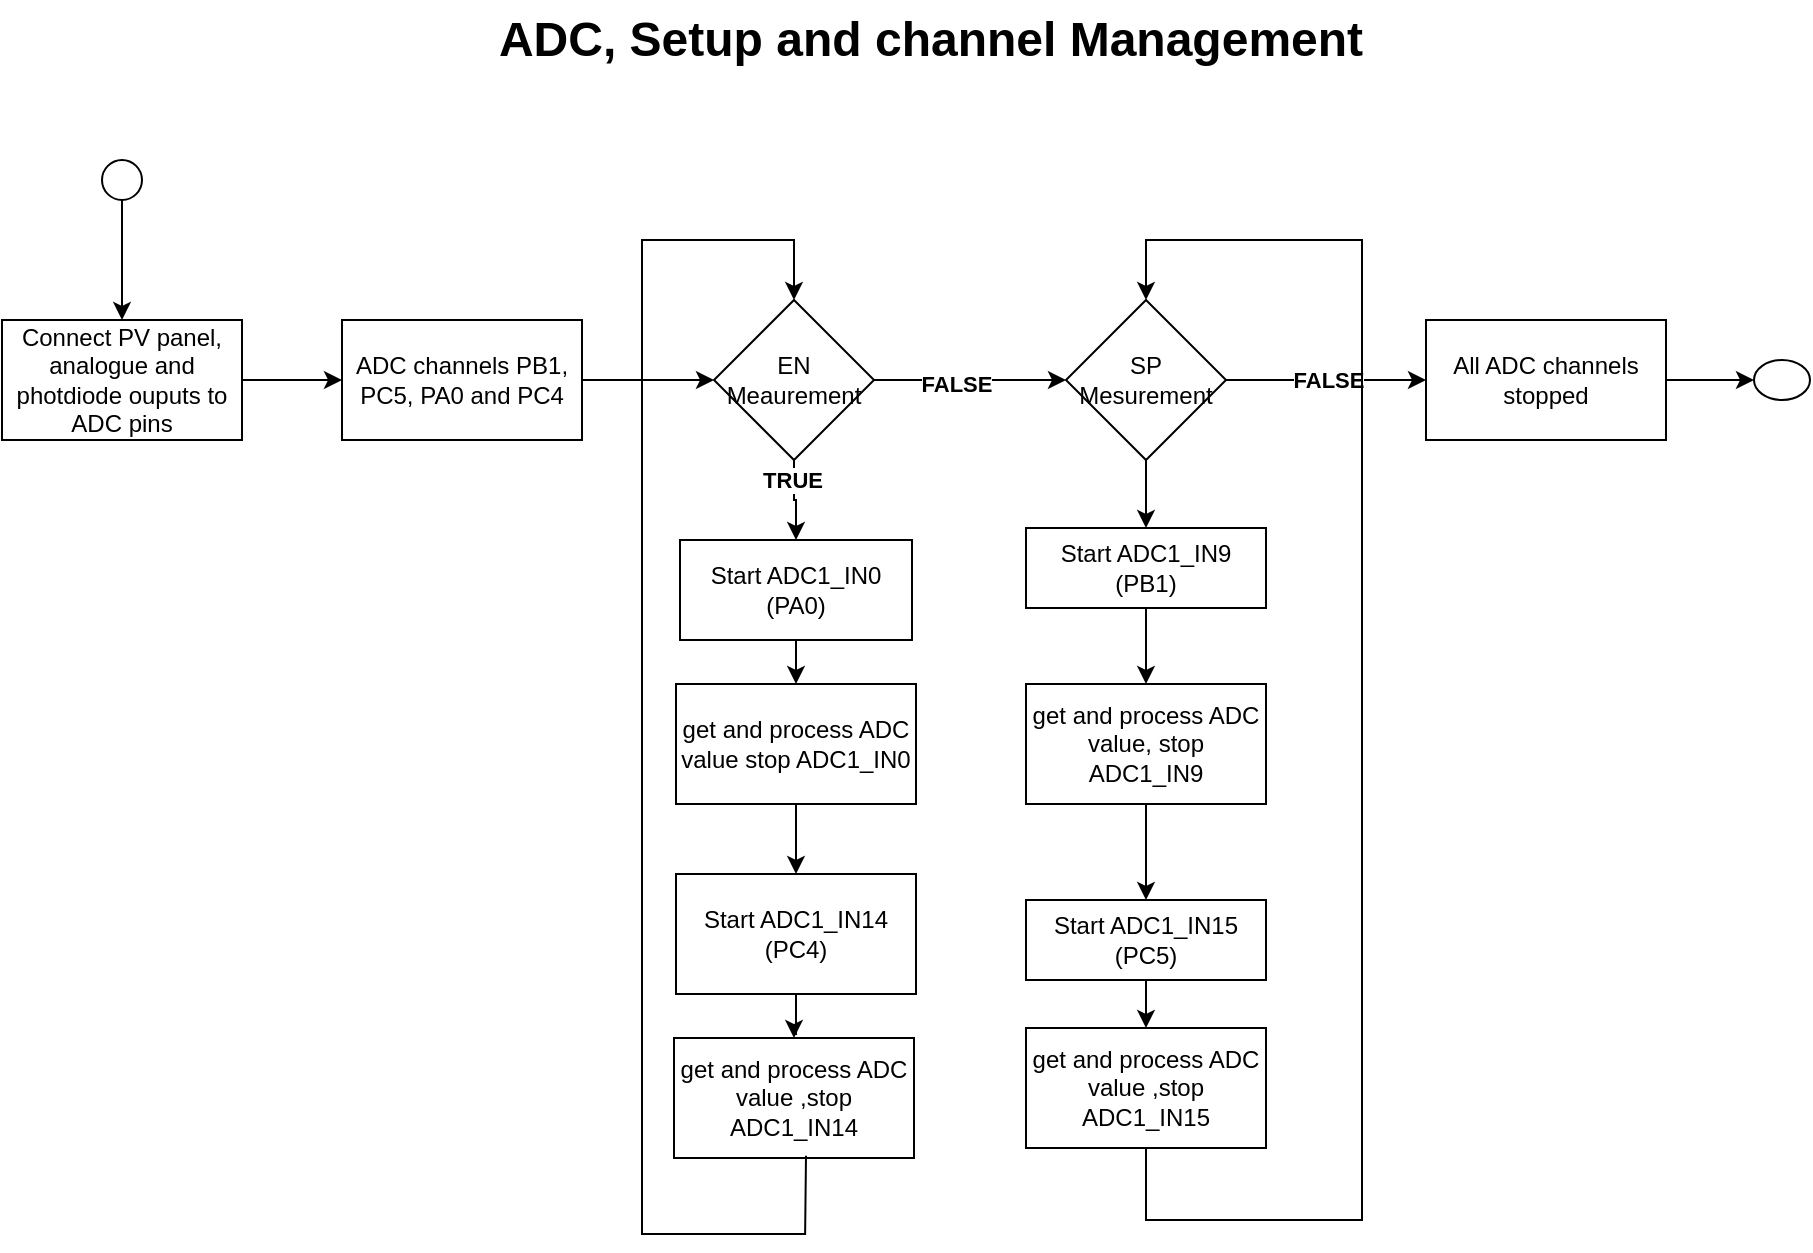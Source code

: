 <mxfile version="24.1.0" type="device">
  <diagram name="Page-1" id="7e0a89b8-554c-2b80-1dc8-d5c74ca68de4">
    <mxGraphModel dx="2036" dy="1040" grid="1" gridSize="10" guides="1" tooltips="1" connect="1" arrows="1" fold="1" page="1" pageScale="1" pageWidth="1100" pageHeight="850" background="none" math="0" shadow="0">
      <root>
        <mxCell id="0" />
        <mxCell id="1" parent="0" />
        <mxCell id="TLK2rElqUv0vT5Di1yso-1" value="ADC, Setup and channel Management" style="text;strokeColor=none;fillColor=none;html=1;fontSize=24;fontStyle=1;verticalAlign=middle;align=center;" parent="1" vertex="1">
          <mxGeometry x="524" y="70" width="100" height="40" as="geometry" />
        </mxCell>
        <mxCell id="TLK2rElqUv0vT5Di1yso-4" value="" style="edgeStyle=orthogonalEdgeStyle;rounded=0;orthogonalLoop=1;jettySize=auto;html=1;" parent="1" source="TLK2rElqUv0vT5Di1yso-2" target="TLK2rElqUv0vT5Di1yso-3" edge="1">
          <mxGeometry relative="1" as="geometry" />
        </mxCell>
        <mxCell id="TLK2rElqUv0vT5Di1yso-2" value="" style="ellipse;whiteSpace=wrap;html=1;" parent="1" vertex="1">
          <mxGeometry x="160" y="150" width="20" height="20" as="geometry" />
        </mxCell>
        <mxCell id="TLK2rElqUv0vT5Di1yso-6" value="" style="edgeStyle=orthogonalEdgeStyle;rounded=0;orthogonalLoop=1;jettySize=auto;html=1;" parent="1" source="TLK2rElqUv0vT5Di1yso-3" target="TLK2rElqUv0vT5Di1yso-5" edge="1">
          <mxGeometry relative="1" as="geometry" />
        </mxCell>
        <mxCell id="TLK2rElqUv0vT5Di1yso-3" value="Connect PV panel, analogue and photdiode ouputs to ADC pins" style="whiteSpace=wrap;html=1;" parent="1" vertex="1">
          <mxGeometry x="110" y="230" width="120" height="60" as="geometry" />
        </mxCell>
        <mxCell id="e-kS4vR6xrY_0KqmCT8M-11" value="" style="edgeStyle=orthogonalEdgeStyle;rounded=0;orthogonalLoop=1;jettySize=auto;html=1;" edge="1" parent="1" source="TLK2rElqUv0vT5Di1yso-5" target="e-kS4vR6xrY_0KqmCT8M-10">
          <mxGeometry relative="1" as="geometry" />
        </mxCell>
        <mxCell id="TLK2rElqUv0vT5Di1yso-5" value="ADC channels PB1, PC5, PA0 and PC4" style="whiteSpace=wrap;html=1;" parent="1" vertex="1">
          <mxGeometry x="280" y="230" width="120" height="60" as="geometry" />
        </mxCell>
        <mxCell id="TLK2rElqUv0vT5Di1yso-10" value="" style="edgeStyle=orthogonalEdgeStyle;rounded=0;orthogonalLoop=1;jettySize=auto;html=1;" parent="1" source="TLK2rElqUv0vT5Di1yso-7" target="TLK2rElqUv0vT5Di1yso-9" edge="1">
          <mxGeometry relative="1" as="geometry" />
        </mxCell>
        <mxCell id="TLK2rElqUv0vT5Di1yso-7" value="Start ADC1_IN9 (PB1)" style="whiteSpace=wrap;html=1;" parent="1" vertex="1">
          <mxGeometry x="622" y="334" width="120" height="40" as="geometry" />
        </mxCell>
        <mxCell id="TLK2rElqUv0vT5Di1yso-17" value="" style="edgeStyle=orthogonalEdgeStyle;rounded=0;orthogonalLoop=1;jettySize=auto;html=1;" parent="1" source="TLK2rElqUv0vT5Di1yso-9" target="TLK2rElqUv0vT5Di1yso-12" edge="1">
          <mxGeometry relative="1" as="geometry" />
        </mxCell>
        <mxCell id="TLK2rElqUv0vT5Di1yso-9" value="get and process ADC value, stop ADC1_IN9" style="whiteSpace=wrap;html=1;" parent="1" vertex="1">
          <mxGeometry x="622" y="412" width="120" height="60" as="geometry" />
        </mxCell>
        <mxCell id="TLK2rElqUv0vT5Di1yso-11" value="" style="edgeStyle=orthogonalEdgeStyle;rounded=0;orthogonalLoop=1;jettySize=auto;html=1;" parent="1" source="TLK2rElqUv0vT5Di1yso-12" target="TLK2rElqUv0vT5Di1yso-13" edge="1">
          <mxGeometry relative="1" as="geometry" />
        </mxCell>
        <mxCell id="TLK2rElqUv0vT5Di1yso-12" value="Start ADC1_IN15 (PC5)" style="whiteSpace=wrap;html=1;" parent="1" vertex="1">
          <mxGeometry x="622" y="520" width="120" height="40" as="geometry" />
        </mxCell>
        <mxCell id="TLK2rElqUv0vT5Di1yso-13" value="get and process ADC value ,stop ADC1_IN15" style="whiteSpace=wrap;html=1;" parent="1" vertex="1">
          <mxGeometry x="622" y="584" width="120" height="60" as="geometry" />
        </mxCell>
        <mxCell id="e-kS4vR6xrY_0KqmCT8M-15" value="" style="edgeStyle=orthogonalEdgeStyle;rounded=0;orthogonalLoop=1;jettySize=auto;html=1;" edge="1" parent="1" source="e-kS4vR6xrY_0KqmCT8M-10" target="e-kS4vR6xrY_0KqmCT8M-14">
          <mxGeometry relative="1" as="geometry" />
        </mxCell>
        <mxCell id="e-kS4vR6xrY_0KqmCT8M-30" value="FALSE" style="edgeLabel;html=1;align=center;verticalAlign=middle;resizable=0;points=[];fontStyle=1" vertex="1" connectable="0" parent="e-kS4vR6xrY_0KqmCT8M-15">
          <mxGeometry x="-0.15" y="-2" relative="1" as="geometry">
            <mxPoint as="offset" />
          </mxGeometry>
        </mxCell>
        <mxCell id="e-kS4vR6xrY_0KqmCT8M-22" style="edgeStyle=orthogonalEdgeStyle;rounded=0;orthogonalLoop=1;jettySize=auto;html=1;entryX=0.5;entryY=0;entryDx=0;entryDy=0;" edge="1" parent="1" source="e-kS4vR6xrY_0KqmCT8M-10" target="e-kS4vR6xrY_0KqmCT8M-21">
          <mxGeometry relative="1" as="geometry" />
        </mxCell>
        <mxCell id="e-kS4vR6xrY_0KqmCT8M-29" value="TRUE" style="edgeLabel;html=1;align=center;verticalAlign=middle;resizable=0;points=[];fontStyle=1" vertex="1" connectable="0" parent="e-kS4vR6xrY_0KqmCT8M-22">
          <mxGeometry x="-0.512" y="-1" relative="1" as="geometry">
            <mxPoint as="offset" />
          </mxGeometry>
        </mxCell>
        <mxCell id="e-kS4vR6xrY_0KqmCT8M-10" value="EN Meaurement" style="rhombus;whiteSpace=wrap;html=1;" vertex="1" parent="1">
          <mxGeometry x="466" y="220" width="80" height="80" as="geometry" />
        </mxCell>
        <mxCell id="e-kS4vR6xrY_0KqmCT8M-17" value="" style="edgeStyle=orthogonalEdgeStyle;rounded=0;orthogonalLoop=1;jettySize=auto;html=1;" edge="1" parent="1" source="e-kS4vR6xrY_0KqmCT8M-14" target="e-kS4vR6xrY_0KqmCT8M-16">
          <mxGeometry relative="1" as="geometry" />
        </mxCell>
        <mxCell id="e-kS4vR6xrY_0KqmCT8M-19" value="FALSE" style="edgeLabel;html=1;align=center;verticalAlign=middle;resizable=0;points=[];fontStyle=1" vertex="1" connectable="0" parent="e-kS4vR6xrY_0KqmCT8M-17">
          <mxGeometry x="0.008" relative="1" as="geometry">
            <mxPoint as="offset" />
          </mxGeometry>
        </mxCell>
        <mxCell id="e-kS4vR6xrY_0KqmCT8M-38" style="edgeStyle=orthogonalEdgeStyle;rounded=0;orthogonalLoop=1;jettySize=auto;html=1;entryX=0.5;entryY=0;entryDx=0;entryDy=0;" edge="1" parent="1" source="e-kS4vR6xrY_0KqmCT8M-14" target="TLK2rElqUv0vT5Di1yso-7">
          <mxGeometry relative="1" as="geometry" />
        </mxCell>
        <mxCell id="e-kS4vR6xrY_0KqmCT8M-14" value="SP Mesurement" style="rhombus;whiteSpace=wrap;html=1;" vertex="1" parent="1">
          <mxGeometry x="642" y="220" width="80" height="80" as="geometry" />
        </mxCell>
        <mxCell id="e-kS4vR6xrY_0KqmCT8M-41" value="" style="edgeStyle=orthogonalEdgeStyle;rounded=0;orthogonalLoop=1;jettySize=auto;html=1;" edge="1" parent="1" source="e-kS4vR6xrY_0KqmCT8M-16" target="e-kS4vR6xrY_0KqmCT8M-40">
          <mxGeometry relative="1" as="geometry" />
        </mxCell>
        <mxCell id="e-kS4vR6xrY_0KqmCT8M-16" value="All ADC channels stopped" style="whiteSpace=wrap;html=1;" vertex="1" parent="1">
          <mxGeometry x="822" y="230" width="120" height="60" as="geometry" />
        </mxCell>
        <mxCell id="e-kS4vR6xrY_0KqmCT8M-26" value="" style="edgeStyle=orthogonalEdgeStyle;rounded=0;orthogonalLoop=1;jettySize=auto;html=1;" edge="1" parent="1" source="e-kS4vR6xrY_0KqmCT8M-21" target="e-kS4vR6xrY_0KqmCT8M-23">
          <mxGeometry relative="1" as="geometry" />
        </mxCell>
        <mxCell id="e-kS4vR6xrY_0KqmCT8M-21" value="Start ADC1_IN0 (PA0)" style="whiteSpace=wrap;html=1;" vertex="1" parent="1">
          <mxGeometry x="449" y="340" width="116" height="50" as="geometry" />
        </mxCell>
        <mxCell id="e-kS4vR6xrY_0KqmCT8M-27" value="" style="edgeStyle=orthogonalEdgeStyle;rounded=0;orthogonalLoop=1;jettySize=auto;html=1;" edge="1" parent="1" source="e-kS4vR6xrY_0KqmCT8M-23" target="e-kS4vR6xrY_0KqmCT8M-24">
          <mxGeometry relative="1" as="geometry" />
        </mxCell>
        <mxCell id="e-kS4vR6xrY_0KqmCT8M-23" value="get and process ADC value stop ADC1_IN0" style="whiteSpace=wrap;html=1;" vertex="1" parent="1">
          <mxGeometry x="447" y="412" width="120" height="60" as="geometry" />
        </mxCell>
        <mxCell id="e-kS4vR6xrY_0KqmCT8M-28" value="" style="edgeStyle=orthogonalEdgeStyle;rounded=0;orthogonalLoop=1;jettySize=auto;html=1;" edge="1" parent="1" source="e-kS4vR6xrY_0KqmCT8M-24" target="e-kS4vR6xrY_0KqmCT8M-25">
          <mxGeometry relative="1" as="geometry" />
        </mxCell>
        <mxCell id="e-kS4vR6xrY_0KqmCT8M-24" value="Start ADC1_IN14 (PC4)" style="whiteSpace=wrap;html=1;" vertex="1" parent="1">
          <mxGeometry x="447" y="507" width="120" height="60" as="geometry" />
        </mxCell>
        <mxCell id="e-kS4vR6xrY_0KqmCT8M-25" value="get and process ADC value ,stop ADC1_IN14" style="whiteSpace=wrap;html=1;" vertex="1" parent="1">
          <mxGeometry x="446" y="589" width="120" height="60" as="geometry" />
        </mxCell>
        <mxCell id="e-kS4vR6xrY_0KqmCT8M-31" value="" style="endArrow=classic;html=1;rounded=0;exitX=0.412;exitY=1.132;exitDx=0;exitDy=0;exitPerimeter=0;" edge="1" parent="1">
          <mxGeometry width="50" height="50" relative="1" as="geometry">
            <mxPoint x="512" y="647.92" as="sourcePoint" />
            <mxPoint x="506" y="220" as="targetPoint" />
            <Array as="points">
              <mxPoint x="511.56" y="687" />
              <mxPoint x="430" y="687" />
              <mxPoint x="430" y="190" />
              <mxPoint x="506" y="190" />
            </Array>
          </mxGeometry>
        </mxCell>
        <mxCell id="e-kS4vR6xrY_0KqmCT8M-39" value="" style="endArrow=classic;html=1;rounded=0;exitX=0.5;exitY=1;exitDx=0;exitDy=0;entryX=0.5;entryY=0;entryDx=0;entryDy=0;" edge="1" parent="1" source="TLK2rElqUv0vT5Di1yso-13" target="e-kS4vR6xrY_0KqmCT8M-14">
          <mxGeometry width="50" height="50" relative="1" as="geometry">
            <mxPoint x="770.0" y="717.1" as="sourcePoint" />
            <mxPoint x="740" y="130" as="targetPoint" />
            <Array as="points">
              <mxPoint x="682" y="680" />
              <mxPoint x="790" y="680" />
              <mxPoint x="790" y="190" />
              <mxPoint x="682" y="190" />
            </Array>
          </mxGeometry>
        </mxCell>
        <mxCell id="e-kS4vR6xrY_0KqmCT8M-40" value="" style="ellipse;whiteSpace=wrap;html=1;" vertex="1" parent="1">
          <mxGeometry x="986" y="250" width="28" height="20" as="geometry" />
        </mxCell>
      </root>
    </mxGraphModel>
  </diagram>
</mxfile>
